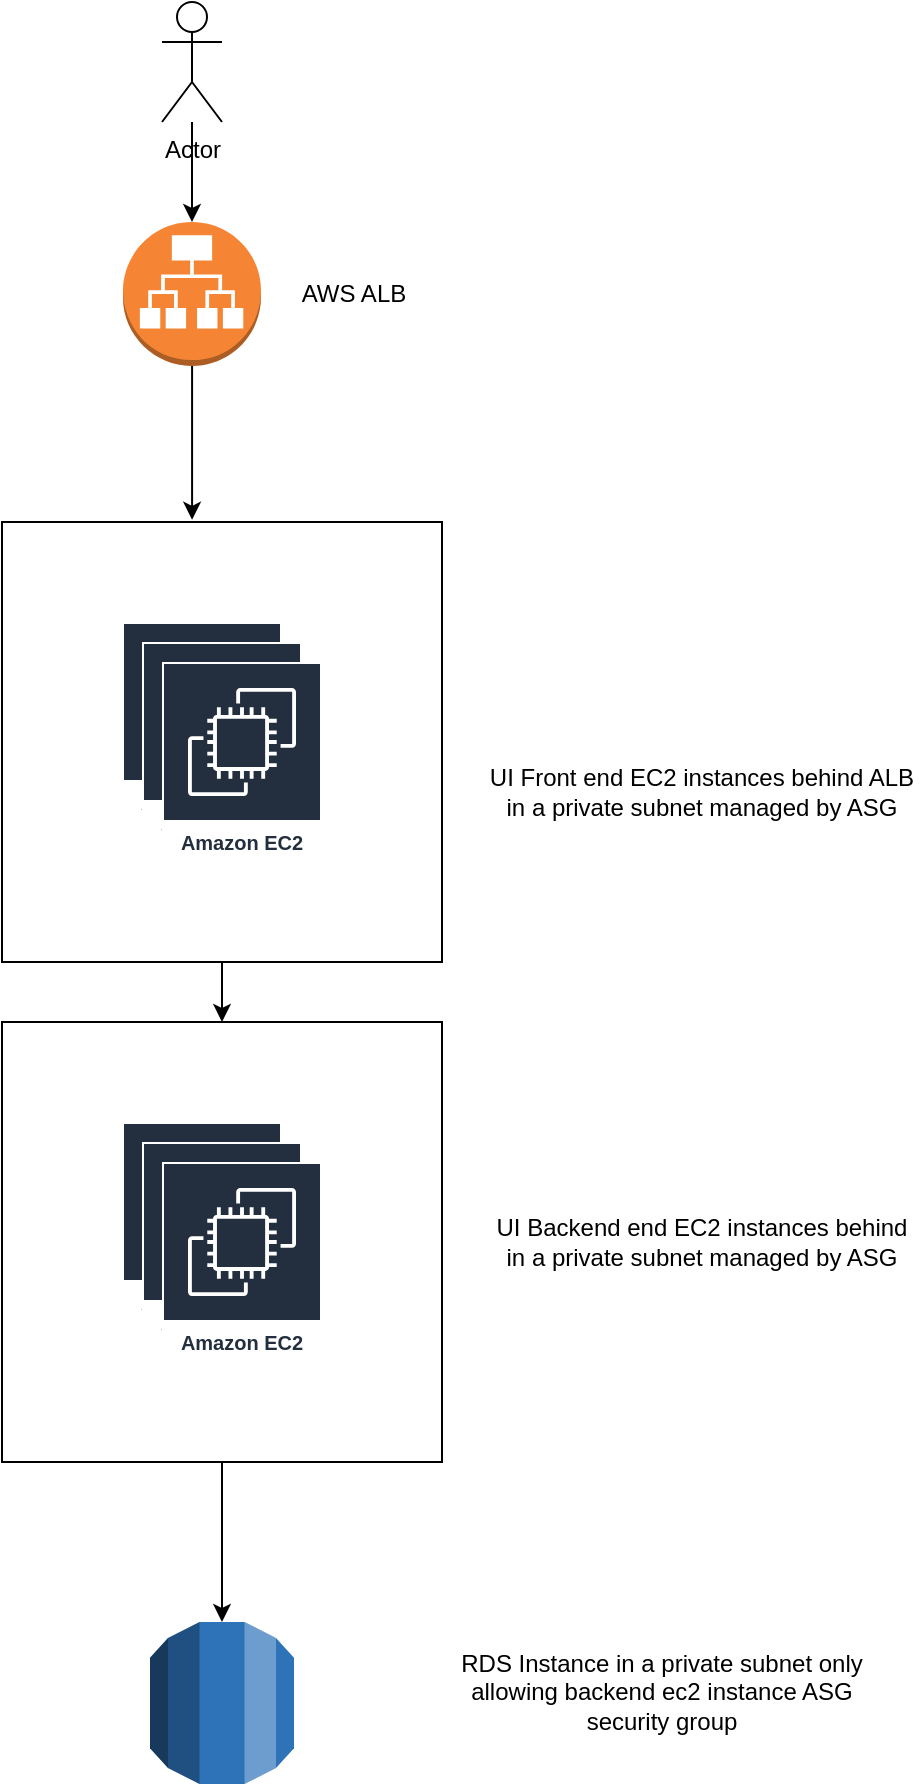 <mxfile version="17.1.3" type="device"><diagram id="tP54SDBjNPEneClkvhLK" name="Page-1"><mxGraphModel dx="1186" dy="713" grid="1" gridSize="10" guides="1" tooltips="1" connect="1" arrows="1" fold="1" page="1" pageScale="1" pageWidth="827" pageHeight="1169" math="0" shadow="0"><root><mxCell id="0"/><mxCell id="1" parent="0"/><mxCell id="qoHtXok6JMejkWWHoAhk-13" style="edgeStyle=orthogonalEdgeStyle;rounded=0;orthogonalLoop=1;jettySize=auto;html=1;entryX=0.5;entryY=0;entryDx=0;entryDy=0;entryPerimeter=0;" edge="1" parent="1" source="qoHtXok6JMejkWWHoAhk-1" target="qoHtXok6JMejkWWHoAhk-2"><mxGeometry relative="1" as="geometry"/></mxCell><mxCell id="qoHtXok6JMejkWWHoAhk-1" value="Actor" style="shape=umlActor;verticalLabelPosition=bottom;verticalAlign=top;html=1;outlineConnect=0;" vertex="1" parent="1"><mxGeometry x="390" y="10" width="30" height="60" as="geometry"/></mxCell><mxCell id="qoHtXok6JMejkWWHoAhk-14" style="edgeStyle=orthogonalEdgeStyle;rounded=0;orthogonalLoop=1;jettySize=auto;html=1;entryX=0.432;entryY=-0.005;entryDx=0;entryDy=0;entryPerimeter=0;" edge="1" parent="1" source="qoHtXok6JMejkWWHoAhk-2" target="qoHtXok6JMejkWWHoAhk-3"><mxGeometry relative="1" as="geometry"/></mxCell><mxCell id="qoHtXok6JMejkWWHoAhk-2" value="" style="outlineConnect=0;dashed=0;verticalLabelPosition=bottom;verticalAlign=top;align=center;html=1;shape=mxgraph.aws3.application_load_balancer;fillColor=#F58534;gradientColor=none;" vertex="1" parent="1"><mxGeometry x="370.5" y="120" width="69" height="72" as="geometry"/></mxCell><mxCell id="qoHtXok6JMejkWWHoAhk-17" style="edgeStyle=orthogonalEdgeStyle;rounded=0;orthogonalLoop=1;jettySize=auto;html=1;exitX=0.5;exitY=1;exitDx=0;exitDy=0;entryX=0.5;entryY=0;entryDx=0;entryDy=0;" edge="1" parent="1" source="qoHtXok6JMejkWWHoAhk-3" target="qoHtXok6JMejkWWHoAhk-7"><mxGeometry relative="1" as="geometry"/></mxCell><mxCell id="qoHtXok6JMejkWWHoAhk-3" value="" style="whiteSpace=wrap;html=1;aspect=fixed;" vertex="1" parent="1"><mxGeometry x="310" y="270" width="220" height="220" as="geometry"/></mxCell><mxCell id="qoHtXok6JMejkWWHoAhk-4" value="Amazon EC2" style="sketch=0;outlineConnect=0;fontColor=#232F3E;gradientColor=none;strokeColor=#ffffff;fillColor=#232F3E;dashed=0;verticalLabelPosition=middle;verticalAlign=bottom;align=center;html=1;whiteSpace=wrap;fontSize=10;fontStyle=1;spacing=3;shape=mxgraph.aws4.productIcon;prIcon=mxgraph.aws4.ec2;" vertex="1" parent="1"><mxGeometry x="370" y="320" width="80" height="100" as="geometry"/></mxCell><mxCell id="qoHtXok6JMejkWWHoAhk-5" value="Amazon EC2" style="sketch=0;outlineConnect=0;fontColor=#232F3E;gradientColor=none;strokeColor=#ffffff;fillColor=#232F3E;dashed=0;verticalLabelPosition=middle;verticalAlign=bottom;align=center;html=1;whiteSpace=wrap;fontSize=10;fontStyle=1;spacing=3;shape=mxgraph.aws4.productIcon;prIcon=mxgraph.aws4.ec2;" vertex="1" parent="1"><mxGeometry x="380" y="330" width="80" height="100" as="geometry"/></mxCell><mxCell id="qoHtXok6JMejkWWHoAhk-6" value="Amazon EC2" style="sketch=0;outlineConnect=0;fontColor=#232F3E;gradientColor=none;strokeColor=#ffffff;fillColor=#232F3E;dashed=0;verticalLabelPosition=middle;verticalAlign=bottom;align=center;html=1;whiteSpace=wrap;fontSize=10;fontStyle=1;spacing=3;shape=mxgraph.aws4.productIcon;prIcon=mxgraph.aws4.ec2;" vertex="1" parent="1"><mxGeometry x="390" y="340" width="80" height="100" as="geometry"/></mxCell><mxCell id="qoHtXok6JMejkWWHoAhk-18" style="edgeStyle=orthogonalEdgeStyle;rounded=0;orthogonalLoop=1;jettySize=auto;html=1;entryX=0.5;entryY=0;entryDx=0;entryDy=0;entryPerimeter=0;" edge="1" parent="1" source="qoHtXok6JMejkWWHoAhk-7" target="qoHtXok6JMejkWWHoAhk-11"><mxGeometry relative="1" as="geometry"/></mxCell><mxCell id="qoHtXok6JMejkWWHoAhk-7" value="" style="whiteSpace=wrap;html=1;aspect=fixed;" vertex="1" parent="1"><mxGeometry x="310" y="520" width="220" height="220" as="geometry"/></mxCell><mxCell id="qoHtXok6JMejkWWHoAhk-8" value="Amazon EC2" style="sketch=0;outlineConnect=0;fontColor=#232F3E;gradientColor=none;strokeColor=#ffffff;fillColor=#232F3E;dashed=0;verticalLabelPosition=middle;verticalAlign=bottom;align=center;html=1;whiteSpace=wrap;fontSize=10;fontStyle=1;spacing=3;shape=mxgraph.aws4.productIcon;prIcon=mxgraph.aws4.ec2;" vertex="1" parent="1"><mxGeometry x="370" y="570" width="80" height="100" as="geometry"/></mxCell><mxCell id="qoHtXok6JMejkWWHoAhk-9" value="Amazon EC2" style="sketch=0;outlineConnect=0;fontColor=#232F3E;gradientColor=none;strokeColor=#ffffff;fillColor=#232F3E;dashed=0;verticalLabelPosition=middle;verticalAlign=bottom;align=center;html=1;whiteSpace=wrap;fontSize=10;fontStyle=1;spacing=3;shape=mxgraph.aws4.productIcon;prIcon=mxgraph.aws4.ec2;" vertex="1" parent="1"><mxGeometry x="380" y="580" width="80" height="100" as="geometry"/></mxCell><mxCell id="qoHtXok6JMejkWWHoAhk-10" value="Amazon EC2" style="sketch=0;outlineConnect=0;fontColor=#232F3E;gradientColor=none;strokeColor=#ffffff;fillColor=#232F3E;dashed=0;verticalLabelPosition=middle;verticalAlign=bottom;align=center;html=1;whiteSpace=wrap;fontSize=10;fontStyle=1;spacing=3;shape=mxgraph.aws4.productIcon;prIcon=mxgraph.aws4.ec2;" vertex="1" parent="1"><mxGeometry x="390" y="590" width="80" height="100" as="geometry"/></mxCell><mxCell id="qoHtXok6JMejkWWHoAhk-11" value="" style="outlineConnect=0;dashed=0;verticalLabelPosition=bottom;verticalAlign=top;align=center;html=1;shape=mxgraph.aws3.rds;fillColor=#2E73B8;gradientColor=none;" vertex="1" parent="1"><mxGeometry x="384" y="820" width="72" height="81" as="geometry"/></mxCell><mxCell id="qoHtXok6JMejkWWHoAhk-12" value="AWS ALB" style="text;html=1;strokeColor=none;fillColor=none;align=center;verticalAlign=middle;whiteSpace=wrap;rounded=0;" vertex="1" parent="1"><mxGeometry x="456" y="141" width="60" height="30" as="geometry"/></mxCell><mxCell id="qoHtXok6JMejkWWHoAhk-15" value="UI Front end EC2 instances behind ALB in a private subnet managed by ASG" style="text;html=1;strokeColor=none;fillColor=none;align=center;verticalAlign=middle;whiteSpace=wrap;rounded=0;" vertex="1" parent="1"><mxGeometry x="550" y="390" width="220" height="30" as="geometry"/></mxCell><mxCell id="qoHtXok6JMejkWWHoAhk-16" value="UI Backend end EC2 instances behind in a private subnet managed by ASG" style="text;html=1;strokeColor=none;fillColor=none;align=center;verticalAlign=middle;whiteSpace=wrap;rounded=0;" vertex="1" parent="1"><mxGeometry x="550" y="615" width="220" height="30" as="geometry"/></mxCell><mxCell id="qoHtXok6JMejkWWHoAhk-19" value="RDS Instance in a private subnet only allowing backend ec2 instance ASG security group" style="text;html=1;strokeColor=none;fillColor=none;align=center;verticalAlign=middle;whiteSpace=wrap;rounded=0;" vertex="1" parent="1"><mxGeometry x="530" y="840" width="220" height="30" as="geometry"/></mxCell></root></mxGraphModel></diagram></mxfile>